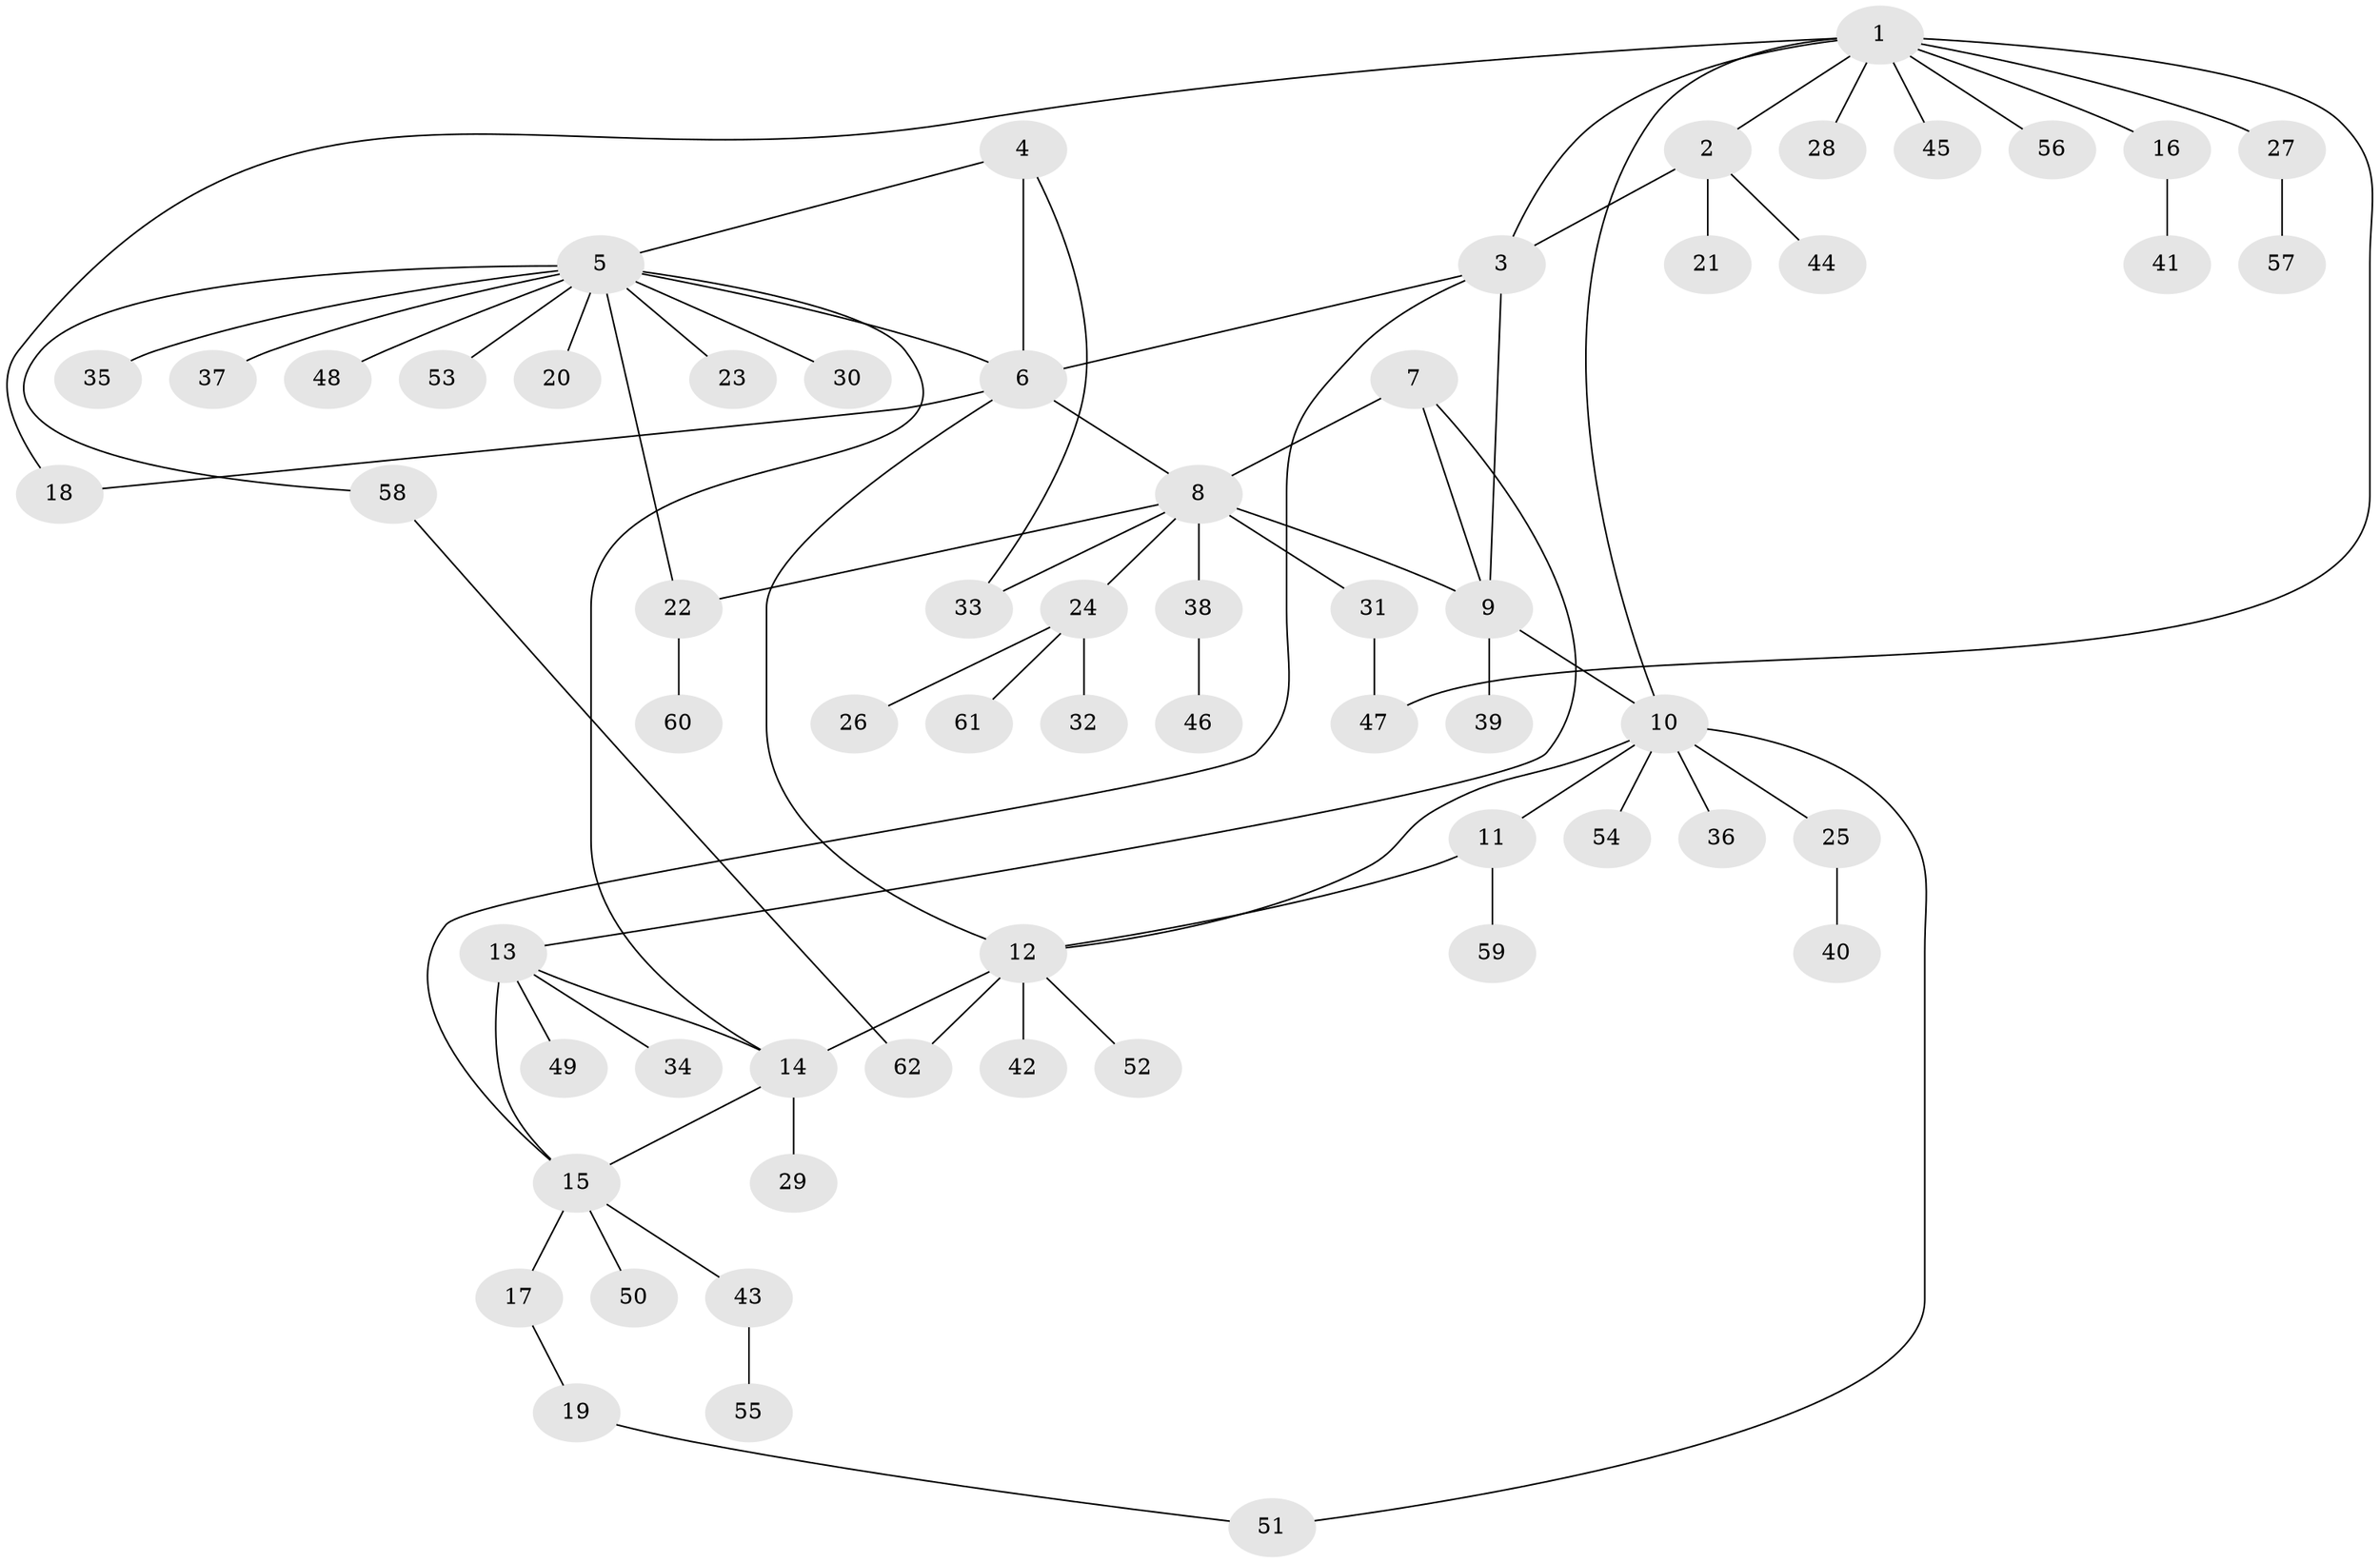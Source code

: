 // Generated by graph-tools (version 1.1) at 2025/16/03/09/25 04:16:07]
// undirected, 62 vertices, 78 edges
graph export_dot {
graph [start="1"]
  node [color=gray90,style=filled];
  1;
  2;
  3;
  4;
  5;
  6;
  7;
  8;
  9;
  10;
  11;
  12;
  13;
  14;
  15;
  16;
  17;
  18;
  19;
  20;
  21;
  22;
  23;
  24;
  25;
  26;
  27;
  28;
  29;
  30;
  31;
  32;
  33;
  34;
  35;
  36;
  37;
  38;
  39;
  40;
  41;
  42;
  43;
  44;
  45;
  46;
  47;
  48;
  49;
  50;
  51;
  52;
  53;
  54;
  55;
  56;
  57;
  58;
  59;
  60;
  61;
  62;
  1 -- 2;
  1 -- 3;
  1 -- 10;
  1 -- 16;
  1 -- 18;
  1 -- 27;
  1 -- 28;
  1 -- 45;
  1 -- 47;
  1 -- 56;
  2 -- 3;
  2 -- 21;
  2 -- 44;
  3 -- 6;
  3 -- 9;
  3 -- 15;
  4 -- 5;
  4 -- 6;
  4 -- 33;
  5 -- 6;
  5 -- 14;
  5 -- 20;
  5 -- 22;
  5 -- 23;
  5 -- 30;
  5 -- 35;
  5 -- 37;
  5 -- 48;
  5 -- 53;
  5 -- 58;
  6 -- 8;
  6 -- 12;
  6 -- 18;
  7 -- 8;
  7 -- 9;
  7 -- 13;
  8 -- 9;
  8 -- 22;
  8 -- 24;
  8 -- 31;
  8 -- 33;
  8 -- 38;
  9 -- 10;
  9 -- 39;
  10 -- 11;
  10 -- 12;
  10 -- 25;
  10 -- 36;
  10 -- 51;
  10 -- 54;
  11 -- 12;
  11 -- 59;
  12 -- 14;
  12 -- 42;
  12 -- 52;
  12 -- 62;
  13 -- 14;
  13 -- 15;
  13 -- 34;
  13 -- 49;
  14 -- 15;
  14 -- 29;
  15 -- 17;
  15 -- 43;
  15 -- 50;
  16 -- 41;
  17 -- 19;
  19 -- 51;
  22 -- 60;
  24 -- 26;
  24 -- 32;
  24 -- 61;
  25 -- 40;
  27 -- 57;
  31 -- 47;
  38 -- 46;
  43 -- 55;
  58 -- 62;
}
